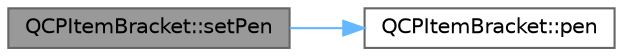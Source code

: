 digraph "QCPItemBracket::setPen"
{
 // LATEX_PDF_SIZE
  bgcolor="transparent";
  edge [fontname=Helvetica,fontsize=10,labelfontname=Helvetica,labelfontsize=10];
  node [fontname=Helvetica,fontsize=10,shape=box,height=0.2,width=0.4];
  rankdir="LR";
  Node1 [label="QCPItemBracket::setPen",height=0.2,width=0.4,color="gray40", fillcolor="grey60", style="filled", fontcolor="black",tooltip=" "];
  Node1 -> Node2 [color="steelblue1",style="solid"];
  Node2 [label="QCPItemBracket::pen",height=0.2,width=0.4,color="grey40", fillcolor="white", style="filled",URL="$class_q_c_p_item_bracket.html#a6013b3f83aab7bc82b485ee5447ecb1b",tooltip=" "];
}
